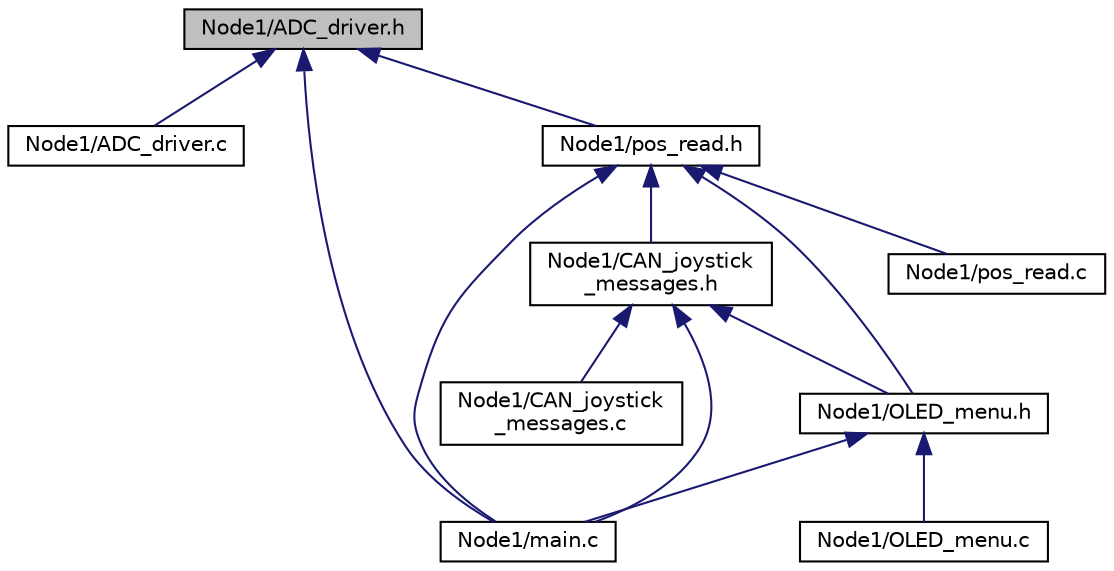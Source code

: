 digraph "Node1/ADC_driver.h"
{
  edge [fontname="Helvetica",fontsize="10",labelfontname="Helvetica",labelfontsize="10"];
  node [fontname="Helvetica",fontsize="10",shape=record];
  Node6 [label="Node1/ADC_driver.h",height=0.2,width=0.4,color="black", fillcolor="grey75", style="filled", fontcolor="black"];
  Node6 -> Node7 [dir="back",color="midnightblue",fontsize="10",style="solid"];
  Node7 [label="Node1/ADC_driver.c",height=0.2,width=0.4,color="black", fillcolor="white", style="filled",URL="$ADC__driver_8c_source.html"];
  Node6 -> Node8 [dir="back",color="midnightblue",fontsize="10",style="solid"];
  Node8 [label="Node1/pos_read.h",height=0.2,width=0.4,color="black", fillcolor="white", style="filled",URL="$pos__read_8h.html",tooltip="Library for using ADC to read joystick information. "];
  Node8 -> Node9 [dir="back",color="midnightblue",fontsize="10",style="solid"];
  Node9 [label="Node1/CAN_joystick\l_messages.h",height=0.2,width=0.4,color="black", fillcolor="white", style="filled",URL="$CAN__joystick__messages_8h.html",tooltip="Library for using sending joystick-information on CAN. "];
  Node9 -> Node10 [dir="back",color="midnightblue",fontsize="10",style="solid"];
  Node10 [label="Node1/CAN_joystick\l_messages.c",height=0.2,width=0.4,color="black", fillcolor="white", style="filled",URL="$CAN__joystick__messages_8c_source.html"];
  Node9 -> Node11 [dir="back",color="midnightblue",fontsize="10",style="solid"];
  Node11 [label="Node1/OLED_menu.h",height=0.2,width=0.4,color="black", fillcolor="white", style="filled",URL="$OLED__menu_8h.html",tooltip="File for handling the oled-menu. "];
  Node11 -> Node12 [dir="back",color="midnightblue",fontsize="10",style="solid"];
  Node12 [label="Node1/main.c",height=0.2,width=0.4,color="black", fillcolor="white", style="filled",URL="$Node1_2main_8c_source.html"];
  Node11 -> Node13 [dir="back",color="midnightblue",fontsize="10",style="solid"];
  Node13 [label="Node1/OLED_menu.c",height=0.2,width=0.4,color="black", fillcolor="white", style="filled",URL="$OLED__menu_8c_source.html"];
  Node9 -> Node12 [dir="back",color="midnightblue",fontsize="10",style="solid"];
  Node8 -> Node12 [dir="back",color="midnightblue",fontsize="10",style="solid"];
  Node8 -> Node11 [dir="back",color="midnightblue",fontsize="10",style="solid"];
  Node8 -> Node14 [dir="back",color="midnightblue",fontsize="10",style="solid"];
  Node14 [label="Node1/pos_read.c",height=0.2,width=0.4,color="black", fillcolor="white", style="filled",URL="$pos__read_8c_source.html"];
  Node6 -> Node12 [dir="back",color="midnightblue",fontsize="10",style="solid"];
}
